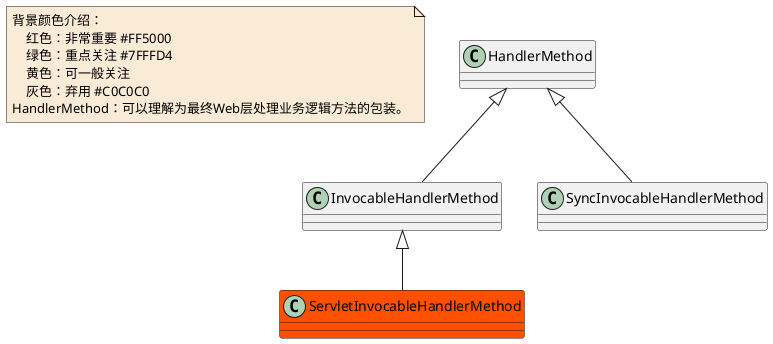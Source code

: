 @startuml

note  as N1 #FAEBD7
    背景颜色介绍：
        红色：非常重要 #FF5000
        绿色：重点关注 #7FFFD4
        黄色：可一般关注
        灰色：弃用 #C0C0C0
    HandlerMethod：可以理解为最终Web层处理业务逻辑方法的包装。
end note

class HandlerMethod
class InvocableHandlerMethod
class ServletInvocableHandlerMethod #FF5000
class SyncInvocableHandlerMethod


HandlerMethod <|-- InvocableHandlerMethod
HandlerMethod <|-- SyncInvocableHandlerMethod


InvocableHandlerMethod <|-- ServletInvocableHandlerMethod

@enduml